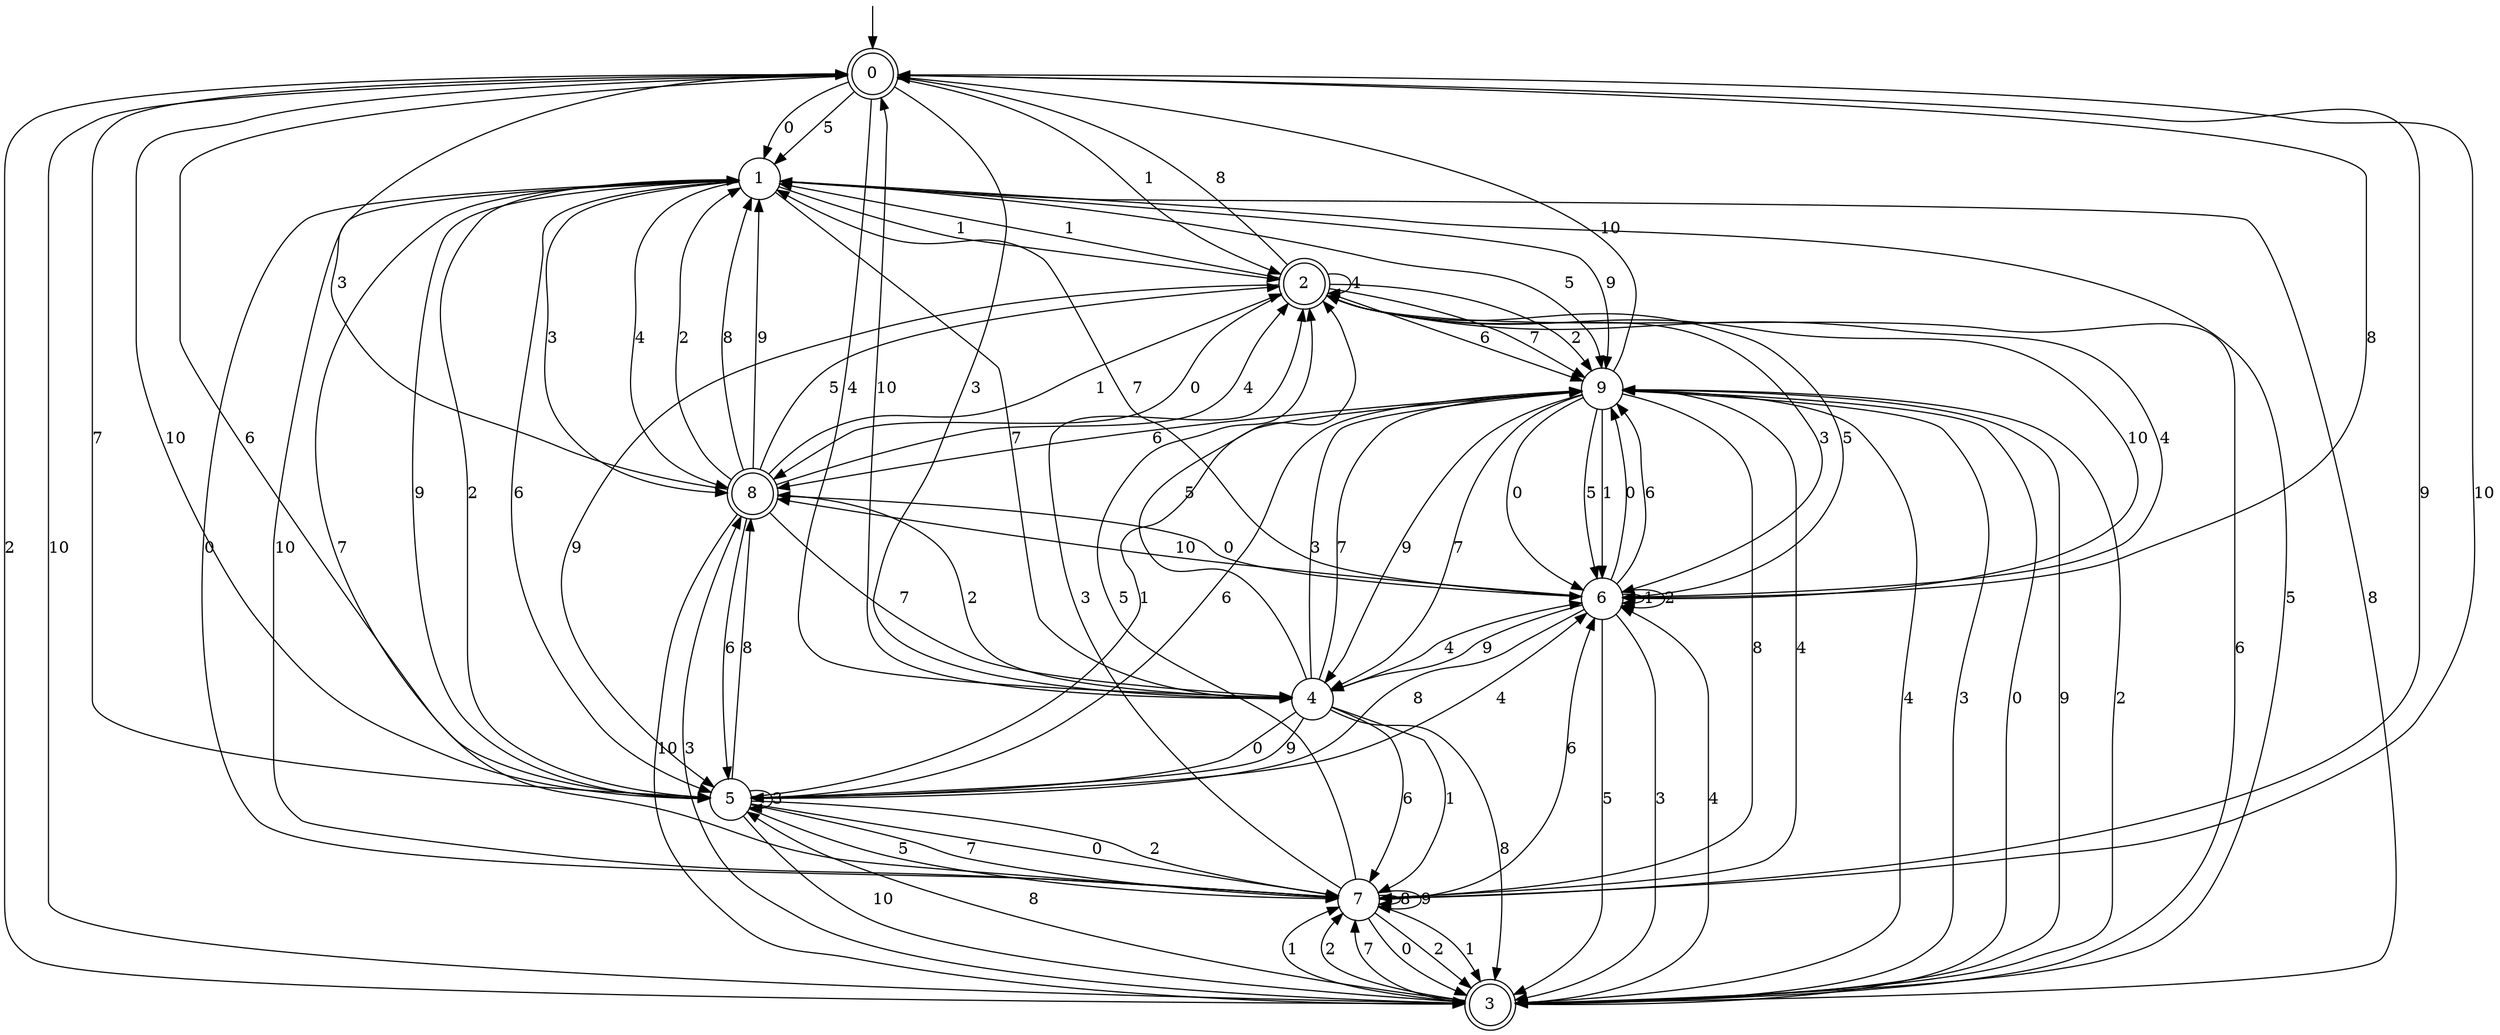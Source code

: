digraph g {

	s0 [shape="doublecircle" label="0"];
	s1 [shape="circle" label="1"];
	s2 [shape="doublecircle" label="2"];
	s3 [shape="doublecircle" label="3"];
	s4 [shape="circle" label="4"];
	s5 [shape="circle" label="5"];
	s6 [shape="circle" label="6"];
	s7 [shape="circle" label="7"];
	s8 [shape="doublecircle" label="8"];
	s9 [shape="circle" label="9"];
	s0 -> s1 [label="0"];
	s0 -> s2 [label="1"];
	s0 -> s3 [label="2"];
	s0 -> s4 [label="3"];
	s0 -> s4 [label="4"];
	s0 -> s1 [label="5"];
	s0 -> s5 [label="6"];
	s0 -> s5 [label="7"];
	s0 -> s6 [label="8"];
	s0 -> s7 [label="9"];
	s0 -> s5 [label="10"];
	s1 -> s7 [label="0"];
	s1 -> s2 [label="1"];
	s1 -> s5 [label="2"];
	s1 -> s8 [label="3"];
	s1 -> s8 [label="4"];
	s1 -> s9 [label="5"];
	s1 -> s5 [label="6"];
	s1 -> s4 [label="7"];
	s1 -> s3 [label="8"];
	s1 -> s9 [label="9"];
	s1 -> s7 [label="10"];
	s2 -> s8 [label="0"];
	s2 -> s1 [label="1"];
	s2 -> s9 [label="2"];
	s2 -> s6 [label="3"];
	s2 -> s2 [label="4"];
	s2 -> s6 [label="5"];
	s2 -> s9 [label="6"];
	s2 -> s9 [label="7"];
	s2 -> s0 [label="8"];
	s2 -> s5 [label="9"];
	s2 -> s6 [label="10"];
	s3 -> s9 [label="0"];
	s3 -> s7 [label="1"];
	s3 -> s7 [label="2"];
	s3 -> s8 [label="3"];
	s3 -> s6 [label="4"];
	s3 -> s1 [label="5"];
	s3 -> s2 [label="6"];
	s3 -> s7 [label="7"];
	s3 -> s5 [label="8"];
	s3 -> s9 [label="9"];
	s3 -> s0 [label="10"];
	s4 -> s5 [label="0"];
	s4 -> s7 [label="1"];
	s4 -> s8 [label="2"];
	s4 -> s9 [label="3"];
	s4 -> s6 [label="4"];
	s4 -> s2 [label="5"];
	s4 -> s7 [label="6"];
	s4 -> s9 [label="7"];
	s4 -> s3 [label="8"];
	s4 -> s5 [label="9"];
	s4 -> s0 [label="10"];
	s5 -> s7 [label="0"];
	s5 -> s9 [label="1"];
	s5 -> s7 [label="2"];
	s5 -> s5 [label="3"];
	s5 -> s6 [label="4"];
	s5 -> s7 [label="5"];
	s5 -> s9 [label="6"];
	s5 -> s7 [label="7"];
	s5 -> s8 [label="8"];
	s5 -> s1 [label="9"];
	s5 -> s3 [label="10"];
	s6 -> s9 [label="0"];
	s6 -> s6 [label="1"];
	s6 -> s6 [label="2"];
	s6 -> s3 [label="3"];
	s6 -> s2 [label="4"];
	s6 -> s3 [label="5"];
	s6 -> s9 [label="6"];
	s6 -> s1 [label="7"];
	s6 -> s5 [label="8"];
	s6 -> s4 [label="9"];
	s6 -> s8 [label="10"];
	s7 -> s3 [label="0"];
	s7 -> s3 [label="1"];
	s7 -> s3 [label="2"];
	s7 -> s2 [label="3"];
	s7 -> s9 [label="4"];
	s7 -> s2 [label="5"];
	s7 -> s6 [label="6"];
	s7 -> s1 [label="7"];
	s7 -> s7 [label="8"];
	s7 -> s7 [label="9"];
	s7 -> s0 [label="10"];
	s8 -> s6 [label="0"];
	s8 -> s2 [label="1"];
	s8 -> s1 [label="2"];
	s8 -> s0 [label="3"];
	s8 -> s2 [label="4"];
	s8 -> s2 [label="5"];
	s8 -> s5 [label="6"];
	s8 -> s4 [label="7"];
	s8 -> s1 [label="8"];
	s8 -> s1 [label="9"];
	s8 -> s3 [label="10"];
	s9 -> s6 [label="0"];
	s9 -> s6 [label="1"];
	s9 -> s3 [label="2"];
	s9 -> s3 [label="3"];
	s9 -> s3 [label="4"];
	s9 -> s6 [label="5"];
	s9 -> s8 [label="6"];
	s9 -> s4 [label="7"];
	s9 -> s7 [label="8"];
	s9 -> s4 [label="9"];
	s9 -> s0 [label="10"];

__start0 [label="" shape="none" width="0" height="0"];
__start0 -> s0;

}

